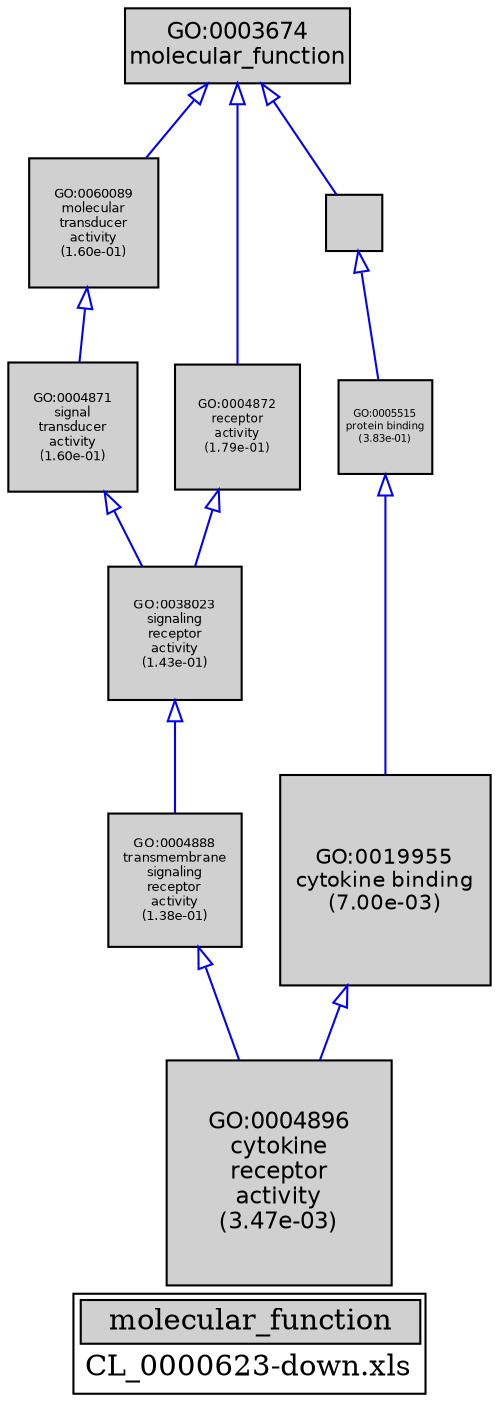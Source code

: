 digraph "molecular_function" {
graph [ bgcolor = "#FFFFFF", label = <<TABLE COLOR="black" BGCOLOR="white"><TR><TD COLSPAN="2" BGCOLOR="#D0D0D0"><FONT COLOR="black">molecular_function</FONT></TD></TR><TR><TD BORDER="0">CL_0000623-down.xls</TD></TR></TABLE>> ];
node [ fontname = "Helvetica" ];

subgraph "nodes" {

node [ style = "filled", fixedsize = "true", width = 1, shape = "box", fontsize = 9, fillcolor = "#D0D0D0", fontcolor = "black", color = "black" ];

"GO:0060089" [ URL = "#GO:0060089", label = <<TABLE BORDER="0"><TR><TD>GO:0060089<BR/>molecular<BR/>transducer<BR/>activity<BR/>(1.60e-01)</TD></TR></TABLE>>, width = 0.856557154316, shape = "box", fontsize = 6.16721151108, height = 0.856557154316 ];
"GO:0004871" [ URL = "#GO:0004871", label = <<TABLE BORDER="0"><TR><TD>GO:0004871<BR/>signal<BR/>transducer<BR/>activity<BR/>(1.60e-01)</TD></TR></TABLE>>, width = 0.856557154316, shape = "box", fontsize = 6.16721151108, height = 0.856557154316 ];
"GO:0038023" [ URL = "#GO:0038023", label = <<TABLE BORDER="0"><TR><TD>GO:0038023<BR/>signaling<BR/>receptor<BR/>activity<BR/>(1.43e-01)</TD></TR></TABLE>>, width = 0.882450096401, shape = "box", fontsize = 6.35364069409, height = 0.882450096401 ];
"GO:0005515" [ URL = "#GO:0005515", label = <<TABLE BORDER="0"><TR><TD>GO:0005515<BR/>protein binding<BR/>(3.83e-01)</TD></TR></TABLE>>, width = 0.62446395721, shape = "box", fontsize = 5.0, height = 0.62446395721 ];
"GO:0005488" [ URL = "#GO:0005488", label = "", width = 0.368485442193, shape = "box", height = 0.368485442193 ];
"GO:0004896" [ URL = "#GO:0004896", label = <<TABLE BORDER="0"><TR><TD>GO:0004896<BR/>cytokine<BR/>receptor<BR/>activity<BR/>(3.47e-03)</TD></TR></TABLE>>, width = 1.5, shape = "box", fontsize = 10.8, height = 1.5 ];
"GO:0004872" [ URL = "#GO:0004872", label = <<TABLE BORDER="0"><TR><TD>GO:0004872<BR/>receptor<BR/>activity<BR/>(1.79e-01)</TD></TR></TABLE>>, width = 0.830725779187, shape = "box", fontsize = 5.98122561015, height = 0.830725779187 ];
"GO:0003674" [ URL = "#GO:0003674", label = <<TABLE BORDER="0"><TR><TD>GO:0003674<BR/>molecular_function</TD></TR></TABLE>>, width = 1.5, shape = "box", fontsize = 10.8 ];
"GO:0019955" [ URL = "#GO:0019955", label = <<TABLE BORDER="0"><TR><TD>GO:0019955<BR/>cytokine binding<BR/>(7.00e-03)</TD></TR></TABLE>>, width = 1.40429747545, shape = "box", fontsize = 10.1109418232, height = 1.40429747545 ];
"GO:0004888" [ URL = "#GO:0004888", label = <<TABLE BORDER="0"><TR><TD>GO:0004888<BR/>transmembrane<BR/>signaling<BR/>receptor<BR/>activity<BR/>(1.38e-01)</TD></TR></TABLE>>, width = 0.890975217432, shape = "box", fontsize = 6.41502156551, height = 0.890975217432 ];
}
subgraph "edges" {


edge [ dir = "back", weight = 1 ];
subgraph "regulates" {


edge [ color = "cyan", arrowtail = "none" ];
subgraph "positive" {


edge [ color = "green", arrowtail = "vee" ];
}
subgraph "negative" {


edge [ color = "red", arrowtail = "tee" ];
}
}
subgraph "part_of" {


edge [ color = "purple", arrowtail = "diamond", weight = 2.5 ];
}
subgraph "is_a" {


edge [ color = "blue", arrowtail = "empty", weight = 5.0 ];
"GO:0003674" -> "GO:0060089";
"GO:0004888" -> "GO:0004896";
"GO:0005488" -> "GO:0005515";
"GO:0038023" -> "GO:0004888";
"GO:0005515" -> "GO:0019955";
"GO:0004872" -> "GO:0038023";
"GO:0003674" -> "GO:0004872";
"GO:0060089" -> "GO:0004871";
"GO:0003674" -> "GO:0005488";
"GO:0004871" -> "GO:0038023";
"GO:0019955" -> "GO:0004896";
}
}
}
